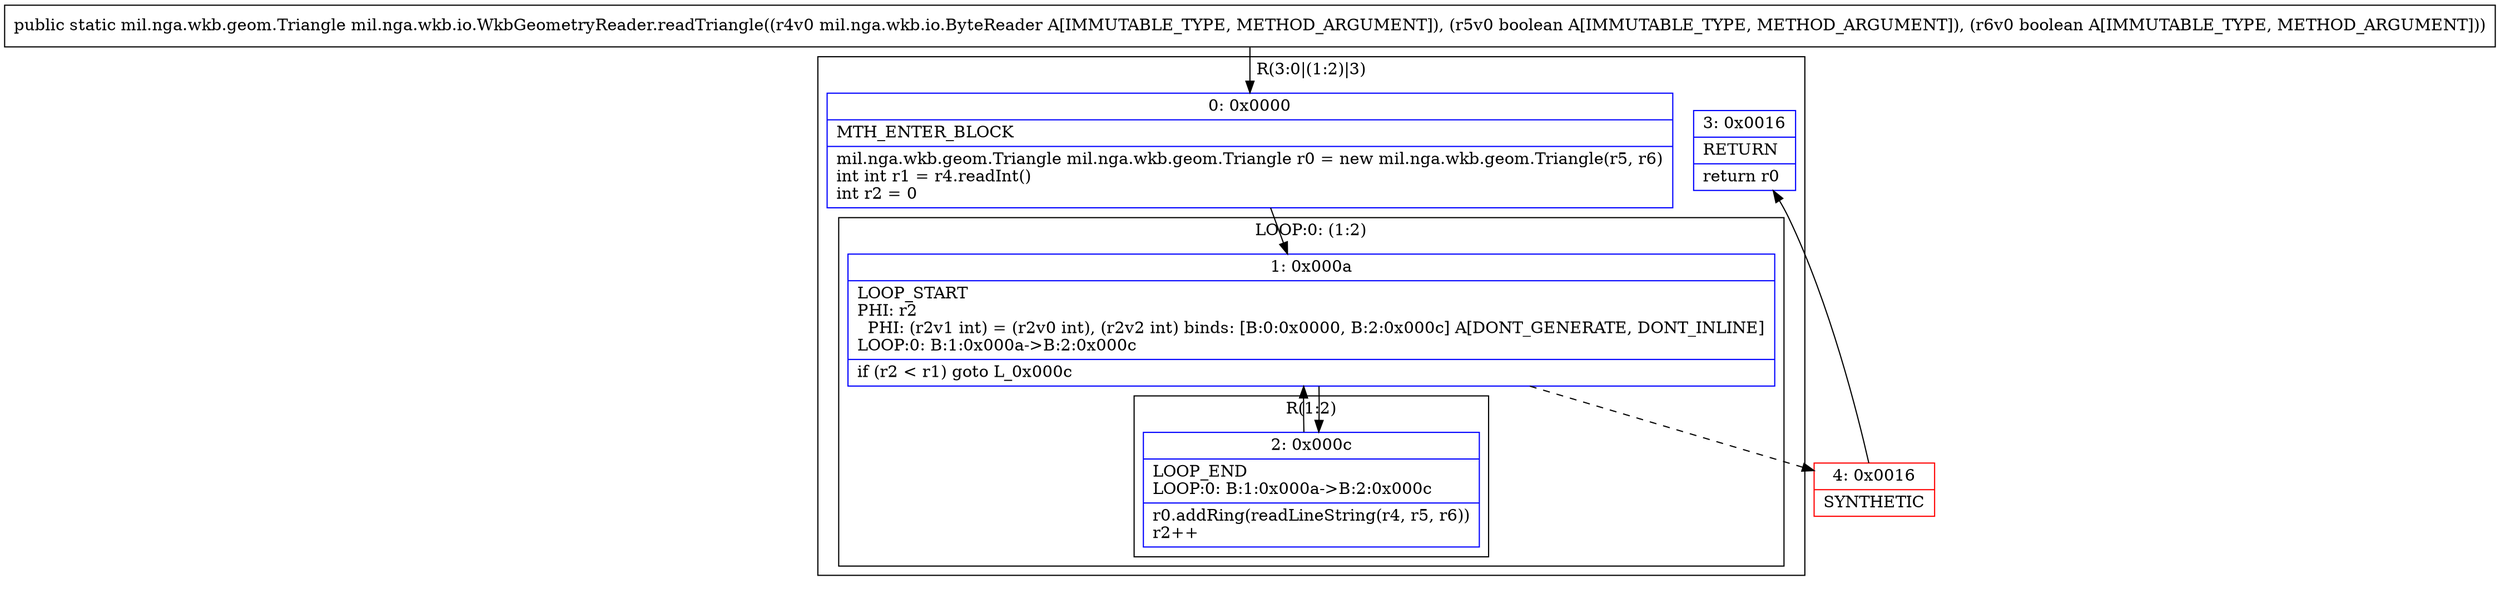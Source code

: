 digraph "CFG formil.nga.wkb.io.WkbGeometryReader.readTriangle(Lmil\/nga\/wkb\/io\/ByteReader;ZZ)Lmil\/nga\/wkb\/geom\/Triangle;" {
subgraph cluster_Region_1381246126 {
label = "R(3:0|(1:2)|3)";
node [shape=record,color=blue];
Node_0 [shape=record,label="{0\:\ 0x0000|MTH_ENTER_BLOCK\l|mil.nga.wkb.geom.Triangle mil.nga.wkb.geom.Triangle r0 = new mil.nga.wkb.geom.Triangle(r5, r6)\lint int r1 = r4.readInt()\lint r2 = 0\l}"];
subgraph cluster_LoopRegion_1298604000 {
label = "LOOP:0: (1:2)";
node [shape=record,color=blue];
Node_1 [shape=record,label="{1\:\ 0x000a|LOOP_START\lPHI: r2 \l  PHI: (r2v1 int) = (r2v0 int), (r2v2 int) binds: [B:0:0x0000, B:2:0x000c] A[DONT_GENERATE, DONT_INLINE]\lLOOP:0: B:1:0x000a\-\>B:2:0x000c\l|if (r2 \< r1) goto L_0x000c\l}"];
subgraph cluster_Region_576886629 {
label = "R(1:2)";
node [shape=record,color=blue];
Node_2 [shape=record,label="{2\:\ 0x000c|LOOP_END\lLOOP:0: B:1:0x000a\-\>B:2:0x000c\l|r0.addRing(readLineString(r4, r5, r6))\lr2++\l}"];
}
}
Node_3 [shape=record,label="{3\:\ 0x0016|RETURN\l|return r0\l}"];
}
Node_4 [shape=record,color=red,label="{4\:\ 0x0016|SYNTHETIC\l}"];
MethodNode[shape=record,label="{public static mil.nga.wkb.geom.Triangle mil.nga.wkb.io.WkbGeometryReader.readTriangle((r4v0 mil.nga.wkb.io.ByteReader A[IMMUTABLE_TYPE, METHOD_ARGUMENT]), (r5v0 boolean A[IMMUTABLE_TYPE, METHOD_ARGUMENT]), (r6v0 boolean A[IMMUTABLE_TYPE, METHOD_ARGUMENT])) }"];
MethodNode -> Node_0;
Node_0 -> Node_1;
Node_1 -> Node_2;
Node_1 -> Node_4[style=dashed];
Node_2 -> Node_1;
Node_4 -> Node_3;
}

